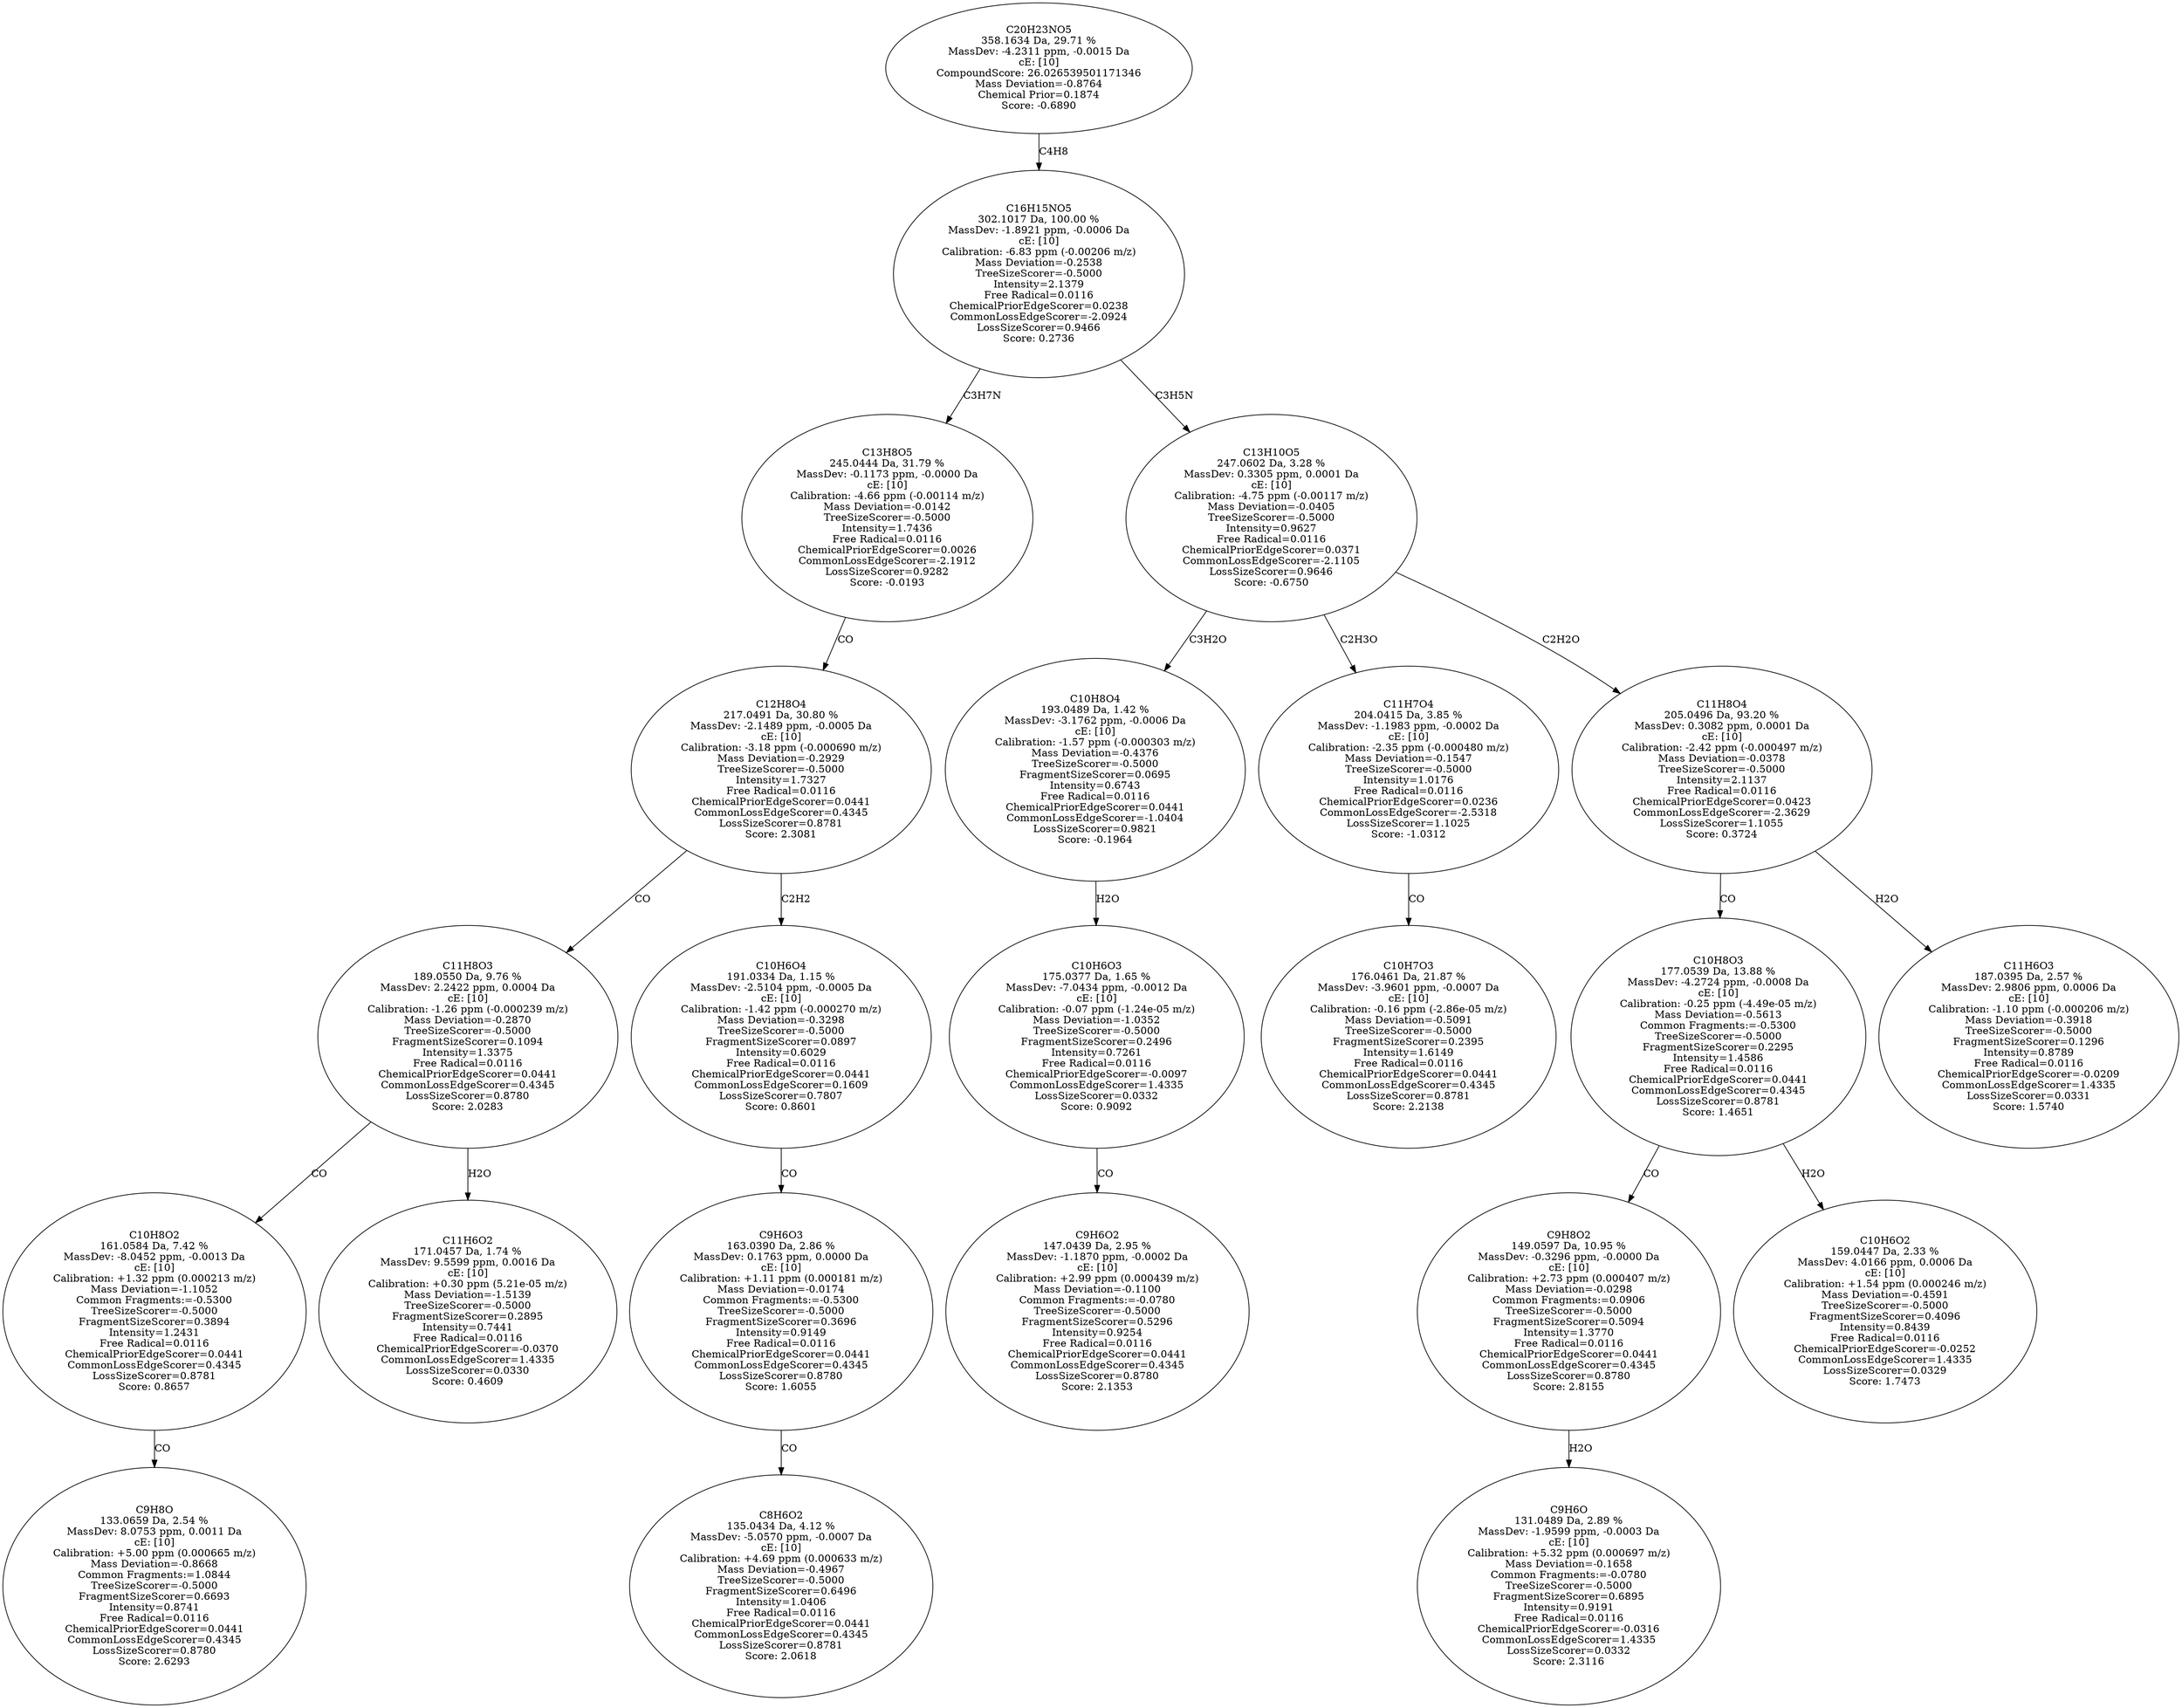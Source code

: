 strict digraph {
v1 [label="C9H8O\n133.0659 Da, 2.54 %\nMassDev: 8.0753 ppm, 0.0011 Da\ncE: [10]\nCalibration: +5.00 ppm (0.000665 m/z)\nMass Deviation=-0.8668\nCommon Fragments:=1.0844\nTreeSizeScorer=-0.5000\nFragmentSizeScorer=0.6693\nIntensity=0.8741\nFree Radical=0.0116\nChemicalPriorEdgeScorer=0.0441\nCommonLossEdgeScorer=0.4345\nLossSizeScorer=0.8780\nScore: 2.6293"];
v2 [label="C10H8O2\n161.0584 Da, 7.42 %\nMassDev: -8.0452 ppm, -0.0013 Da\ncE: [10]\nCalibration: +1.32 ppm (0.000213 m/z)\nMass Deviation=-1.1052\nCommon Fragments:=-0.5300\nTreeSizeScorer=-0.5000\nFragmentSizeScorer=0.3894\nIntensity=1.2431\nFree Radical=0.0116\nChemicalPriorEdgeScorer=0.0441\nCommonLossEdgeScorer=0.4345\nLossSizeScorer=0.8781\nScore: 0.8657"];
v3 [label="C11H6O2\n171.0457 Da, 1.74 %\nMassDev: 9.5599 ppm, 0.0016 Da\ncE: [10]\nCalibration: +0.30 ppm (5.21e-05 m/z)\nMass Deviation=-1.5139\nTreeSizeScorer=-0.5000\nFragmentSizeScorer=0.2895\nIntensity=0.7441\nFree Radical=0.0116\nChemicalPriorEdgeScorer=-0.0370\nCommonLossEdgeScorer=1.4335\nLossSizeScorer=0.0330\nScore: 0.4609"];
v4 [label="C11H8O3\n189.0550 Da, 9.76 %\nMassDev: 2.2422 ppm, 0.0004 Da\ncE: [10]\nCalibration: -1.26 ppm (-0.000239 m/z)\nMass Deviation=-0.2870\nTreeSizeScorer=-0.5000\nFragmentSizeScorer=0.1094\nIntensity=1.3375\nFree Radical=0.0116\nChemicalPriorEdgeScorer=0.0441\nCommonLossEdgeScorer=0.4345\nLossSizeScorer=0.8780\nScore: 2.0283"];
v5 [label="C8H6O2\n135.0434 Da, 4.12 %\nMassDev: -5.0570 ppm, -0.0007 Da\ncE: [10]\nCalibration: +4.69 ppm (0.000633 m/z)\nMass Deviation=-0.4967\nTreeSizeScorer=-0.5000\nFragmentSizeScorer=0.6496\nIntensity=1.0406\nFree Radical=0.0116\nChemicalPriorEdgeScorer=0.0441\nCommonLossEdgeScorer=0.4345\nLossSizeScorer=0.8781\nScore: 2.0618"];
v6 [label="C9H6O3\n163.0390 Da, 2.86 %\nMassDev: 0.1763 ppm, 0.0000 Da\ncE: [10]\nCalibration: +1.11 ppm (0.000181 m/z)\nMass Deviation=-0.0174\nCommon Fragments:=-0.5300\nTreeSizeScorer=-0.5000\nFragmentSizeScorer=0.3696\nIntensity=0.9149\nFree Radical=0.0116\nChemicalPriorEdgeScorer=0.0441\nCommonLossEdgeScorer=0.4345\nLossSizeScorer=0.8780\nScore: 1.6055"];
v7 [label="C10H6O4\n191.0334 Da, 1.15 %\nMassDev: -2.5104 ppm, -0.0005 Da\ncE: [10]\nCalibration: -1.42 ppm (-0.000270 m/z)\nMass Deviation=-0.3298\nTreeSizeScorer=-0.5000\nFragmentSizeScorer=0.0897\nIntensity=0.6029\nFree Radical=0.0116\nChemicalPriorEdgeScorer=0.0441\nCommonLossEdgeScorer=0.1609\nLossSizeScorer=0.7807\nScore: 0.8601"];
v8 [label="C12H8O4\n217.0491 Da, 30.80 %\nMassDev: -2.1489 ppm, -0.0005 Da\ncE: [10]\nCalibration: -3.18 ppm (-0.000690 m/z)\nMass Deviation=-0.2929\nTreeSizeScorer=-0.5000\nIntensity=1.7327\nFree Radical=0.0116\nChemicalPriorEdgeScorer=0.0441\nCommonLossEdgeScorer=0.4345\nLossSizeScorer=0.8781\nScore: 2.3081"];
v9 [label="C13H8O5\n245.0444 Da, 31.79 %\nMassDev: -0.1173 ppm, -0.0000 Da\ncE: [10]\nCalibration: -4.66 ppm (-0.00114 m/z)\nMass Deviation=-0.0142\nTreeSizeScorer=-0.5000\nIntensity=1.7436\nFree Radical=0.0116\nChemicalPriorEdgeScorer=0.0026\nCommonLossEdgeScorer=-2.1912\nLossSizeScorer=0.9282\nScore: -0.0193"];
v10 [label="C9H6O2\n147.0439 Da, 2.95 %\nMassDev: -1.1870 ppm, -0.0002 Da\ncE: [10]\nCalibration: +2.99 ppm (0.000439 m/z)\nMass Deviation=-0.1100\nCommon Fragments:=-0.0780\nTreeSizeScorer=-0.5000\nFragmentSizeScorer=0.5296\nIntensity=0.9254\nFree Radical=0.0116\nChemicalPriorEdgeScorer=0.0441\nCommonLossEdgeScorer=0.4345\nLossSizeScorer=0.8780\nScore: 2.1353"];
v11 [label="C10H6O3\n175.0377 Da, 1.65 %\nMassDev: -7.0434 ppm, -0.0012 Da\ncE: [10]\nCalibration: -0.07 ppm (-1.24e-05 m/z)\nMass Deviation=-1.0352\nTreeSizeScorer=-0.5000\nFragmentSizeScorer=0.2496\nIntensity=0.7261\nFree Radical=0.0116\nChemicalPriorEdgeScorer=-0.0097\nCommonLossEdgeScorer=1.4335\nLossSizeScorer=0.0332\nScore: 0.9092"];
v12 [label="C10H8O4\n193.0489 Da, 1.42 %\nMassDev: -3.1762 ppm, -0.0006 Da\ncE: [10]\nCalibration: -1.57 ppm (-0.000303 m/z)\nMass Deviation=-0.4376\nTreeSizeScorer=-0.5000\nFragmentSizeScorer=0.0695\nIntensity=0.6743\nFree Radical=0.0116\nChemicalPriorEdgeScorer=0.0441\nCommonLossEdgeScorer=-1.0404\nLossSizeScorer=0.9821\nScore: -0.1964"];
v13 [label="C10H7O3\n176.0461 Da, 21.87 %\nMassDev: -3.9601 ppm, -0.0007 Da\ncE: [10]\nCalibration: -0.16 ppm (-2.86e-05 m/z)\nMass Deviation=-0.5091\nTreeSizeScorer=-0.5000\nFragmentSizeScorer=0.2395\nIntensity=1.6149\nFree Radical=0.0116\nChemicalPriorEdgeScorer=0.0441\nCommonLossEdgeScorer=0.4345\nLossSizeScorer=0.8781\nScore: 2.2138"];
v14 [label="C11H7O4\n204.0415 Da, 3.85 %\nMassDev: -1.1983 ppm, -0.0002 Da\ncE: [10]\nCalibration: -2.35 ppm (-0.000480 m/z)\nMass Deviation=-0.1547\nTreeSizeScorer=-0.5000\nIntensity=1.0176\nFree Radical=0.0116\nChemicalPriorEdgeScorer=0.0236\nCommonLossEdgeScorer=-2.5318\nLossSizeScorer=1.1025\nScore: -1.0312"];
v15 [label="C9H6O\n131.0489 Da, 2.89 %\nMassDev: -1.9599 ppm, -0.0003 Da\ncE: [10]\nCalibration: +5.32 ppm (0.000697 m/z)\nMass Deviation=-0.1658\nCommon Fragments:=-0.0780\nTreeSizeScorer=-0.5000\nFragmentSizeScorer=0.6895\nIntensity=0.9191\nFree Radical=0.0116\nChemicalPriorEdgeScorer=-0.0316\nCommonLossEdgeScorer=1.4335\nLossSizeScorer=0.0332\nScore: 2.3116"];
v16 [label="C9H8O2\n149.0597 Da, 10.95 %\nMassDev: -0.3296 ppm, -0.0000 Da\ncE: [10]\nCalibration: +2.73 ppm (0.000407 m/z)\nMass Deviation=-0.0298\nCommon Fragments:=0.0906\nTreeSizeScorer=-0.5000\nFragmentSizeScorer=0.5094\nIntensity=1.3770\nFree Radical=0.0116\nChemicalPriorEdgeScorer=0.0441\nCommonLossEdgeScorer=0.4345\nLossSizeScorer=0.8780\nScore: 2.8155"];
v17 [label="C10H6O2\n159.0447 Da, 2.33 %\nMassDev: 4.0166 ppm, 0.0006 Da\ncE: [10]\nCalibration: +1.54 ppm (0.000246 m/z)\nMass Deviation=-0.4591\nTreeSizeScorer=-0.5000\nFragmentSizeScorer=0.4096\nIntensity=0.8439\nFree Radical=0.0116\nChemicalPriorEdgeScorer=-0.0252\nCommonLossEdgeScorer=1.4335\nLossSizeScorer=0.0329\nScore: 1.7473"];
v18 [label="C10H8O3\n177.0539 Da, 13.88 %\nMassDev: -4.2724 ppm, -0.0008 Da\ncE: [10]\nCalibration: -0.25 ppm (-4.49e-05 m/z)\nMass Deviation=-0.5613\nCommon Fragments:=-0.5300\nTreeSizeScorer=-0.5000\nFragmentSizeScorer=0.2295\nIntensity=1.4586\nFree Radical=0.0116\nChemicalPriorEdgeScorer=0.0441\nCommonLossEdgeScorer=0.4345\nLossSizeScorer=0.8781\nScore: 1.4651"];
v19 [label="C11H6O3\n187.0395 Da, 2.57 %\nMassDev: 2.9806 ppm, 0.0006 Da\ncE: [10]\nCalibration: -1.10 ppm (-0.000206 m/z)\nMass Deviation=-0.3918\nTreeSizeScorer=-0.5000\nFragmentSizeScorer=0.1296\nIntensity=0.8789\nFree Radical=0.0116\nChemicalPriorEdgeScorer=-0.0209\nCommonLossEdgeScorer=1.4335\nLossSizeScorer=0.0331\nScore: 1.5740"];
v20 [label="C11H8O4\n205.0496 Da, 93.20 %\nMassDev: 0.3082 ppm, 0.0001 Da\ncE: [10]\nCalibration: -2.42 ppm (-0.000497 m/z)\nMass Deviation=-0.0378\nTreeSizeScorer=-0.5000\nIntensity=2.1137\nFree Radical=0.0116\nChemicalPriorEdgeScorer=0.0423\nCommonLossEdgeScorer=-2.3629\nLossSizeScorer=1.1055\nScore: 0.3724"];
v21 [label="C13H10O5\n247.0602 Da, 3.28 %\nMassDev: 0.3305 ppm, 0.0001 Da\ncE: [10]\nCalibration: -4.75 ppm (-0.00117 m/z)\nMass Deviation=-0.0405\nTreeSizeScorer=-0.5000\nIntensity=0.9627\nFree Radical=0.0116\nChemicalPriorEdgeScorer=0.0371\nCommonLossEdgeScorer=-2.1105\nLossSizeScorer=0.9646\nScore: -0.6750"];
v22 [label="C16H15NO5\n302.1017 Da, 100.00 %\nMassDev: -1.8921 ppm, -0.0006 Da\ncE: [10]\nCalibration: -6.83 ppm (-0.00206 m/z)\nMass Deviation=-0.2538\nTreeSizeScorer=-0.5000\nIntensity=2.1379\nFree Radical=0.0116\nChemicalPriorEdgeScorer=0.0238\nCommonLossEdgeScorer=-2.0924\nLossSizeScorer=0.9466\nScore: 0.2736"];
v23 [label="C20H23NO5\n358.1634 Da, 29.71 %\nMassDev: -4.2311 ppm, -0.0015 Da\ncE: [10]\nCompoundScore: 26.026539501171346\nMass Deviation=-0.8764\nChemical Prior=0.1874\nScore: -0.6890"];
v2 -> v1 [label="CO"];
v4 -> v2 [label="CO"];
v4 -> v3 [label="H2O"];
v8 -> v4 [label="CO"];
v6 -> v5 [label="CO"];
v7 -> v6 [label="CO"];
v8 -> v7 [label="C2H2"];
v9 -> v8 [label="CO"];
v22 -> v9 [label="C3H7N"];
v11 -> v10 [label="CO"];
v12 -> v11 [label="H2O"];
v21 -> v12 [label="C3H2O"];
v14 -> v13 [label="CO"];
v21 -> v14 [label="C2H3O"];
v16 -> v15 [label="H2O"];
v18 -> v16 [label="CO"];
v18 -> v17 [label="H2O"];
v20 -> v18 [label="CO"];
v20 -> v19 [label="H2O"];
v21 -> v20 [label="C2H2O"];
v22 -> v21 [label="C3H5N"];
v23 -> v22 [label="C4H8"];
}